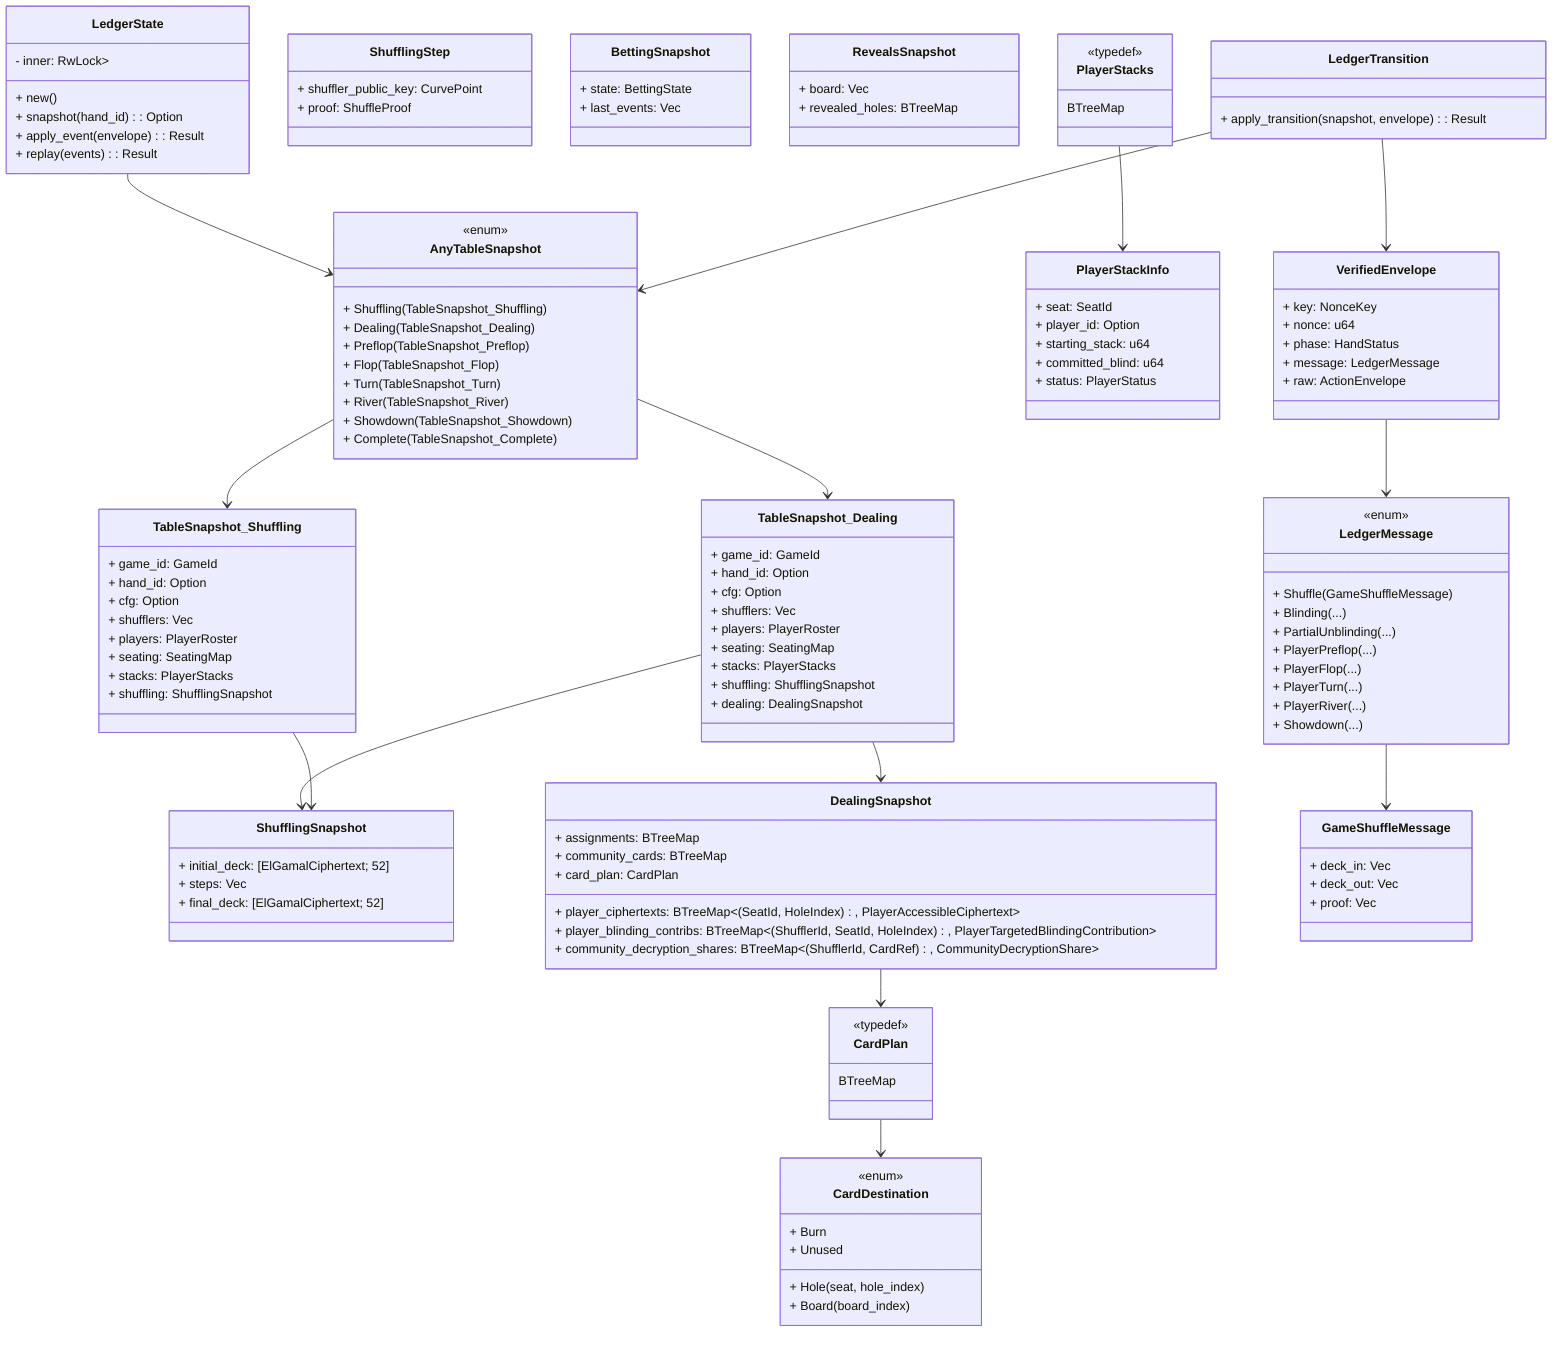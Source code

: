 classDiagram
    class LedgerState {
        - inner: RwLock<HashMap<HandId, AnyTableSnapshot>>
        + new()
        + snapshot(hand_id): Option<AnyTableSnapshot>
        + apply_event(envelope): Result
        + replay(events): Result
    }

    class AnyTableSnapshot {
        <<enum>>
        + Shuffling(TableSnapshot_Shuffling)
        + Dealing(TableSnapshot_Dealing)
        + Preflop(TableSnapshot_Preflop)
        + Flop(TableSnapshot_Flop)
        + Turn(TableSnapshot_Turn)
        + River(TableSnapshot_River)
        + Showdown(TableSnapshot_Showdown)
        + Complete(TableSnapshot_Complete)
    }

    class TableSnapshot_Shuffling {
        + game_id: GameId
        + hand_id: Option<HandId>
        + cfg: Option<HandConfig>
        + shufflers: Vec<Shuffler>
        + players: PlayerRoster
        + seating: SeatingMap
        + stacks: PlayerStacks
        + shuffling: ShufflingSnapshot
    }

    class TableSnapshot_Dealing {
        + game_id: GameId
        + hand_id: Option<HandId>
        + cfg: Option<HandConfig>
        + shufflers: Vec<Shuffler>
        + players: PlayerRoster
        + seating: SeatingMap
        + stacks: PlayerStacks
        + shuffling: ShufflingSnapshot
        + dealing: DealingSnapshot
    }

    class ShufflingSnapshot {
        + initial_deck: [ElGamalCiphertext; 52]
        + steps: Vec<ShufflingStep>
        + final_deck: [ElGamalCiphertext; 52]
    }

    class ShufflingStep {
        + shuffler_public_key: CurvePoint
        + proof: ShuffleProof
    }

    class DealingSnapshot {
        + assignments: BTreeMap<CardRef, DealtCard>
        + player_ciphertexts: BTreeMap<(SeatId, HoleIndex), PlayerAccessibleCiphertext>
        + player_blinding_contribs: BTreeMap<(ShufflerId, SeatId, HoleIndex), PlayerTargetedBlindingContribution>
        + community_decryption_shares: BTreeMap<(ShufflerId, CardRef), CommunityDecryptionShare>
        + community_cards: BTreeMap<CardRef, CardIndex>
        + card_plan: CardPlan
    }

    class BettingSnapshot {
        + state: BettingState
        + last_events: Vec<PlayerActionEvent>
    }

    class RevealsSnapshot {
        + board: Vec<CardIndex>
        + revealed_holes: BTreeMap<SeatId, RevealedHand>
    }

    class PlayerStackInfo {
        + seat: SeatId
        + player_id: Option<PlayerId>
        + starting_stack: u64
        + committed_blind: u64
        + status: PlayerStatus
    }

    class CardDestination {
        <<enum>>
        + Hole(seat, hole_index)
        + Board(board_index)
        + Burn
        + Unused
    }

    class CardPlan {
        <<typedef>>
        BTreeMap<CardRef, CardDestination>
    }

    class PlayerStacks {
        <<typedef>>
        BTreeMap<SeatId, PlayerStackInfo>
    }

    class VerifiedEnvelope {
        + key: NonceKey
        + nonce: u64
        + phase: HandStatus
        + message: LedgerMessage
        + raw: ActionEnvelope
    }

    class GameShuffleMessage {
        + deck_in: Vec<u8>
        + deck_out: Vec<u8>
        + proof: Vec<u8>
    }

    class LedgerMessage {
        <<enum>>
        + Shuffle(GameShuffleMessage)
        + Blinding(...)
        + PartialUnblinding(...)
        + PlayerPreflop(...)
        + PlayerFlop(...)
        + PlayerTurn(...)
        + PlayerRiver(...)
        + Showdown(...)
    }

    class LedgerTransition {
        + apply_transition(snapshot, envelope): Result<AnyTableSnapshot>
    }

    LedgerState --> AnyTableSnapshot
    AnyTableSnapshot --> TableSnapshot_Shuffling
    AnyTableSnapshot --> TableSnapshot_Dealing
    TableSnapshot_Dealing --> DealingSnapshot
    TableSnapshot_Dealing --> ShufflingSnapshot
    TableSnapshot_Shuffling --> ShufflingSnapshot
    DealingSnapshot --> CardPlan
    CardPlan --> CardDestination
    PlayerStacks --> PlayerStackInfo
    LedgerMessage --> GameShuffleMessage
    VerifiedEnvelope --> LedgerMessage
    LedgerTransition --> AnyTableSnapshot
    LedgerTransition --> VerifiedEnvelope